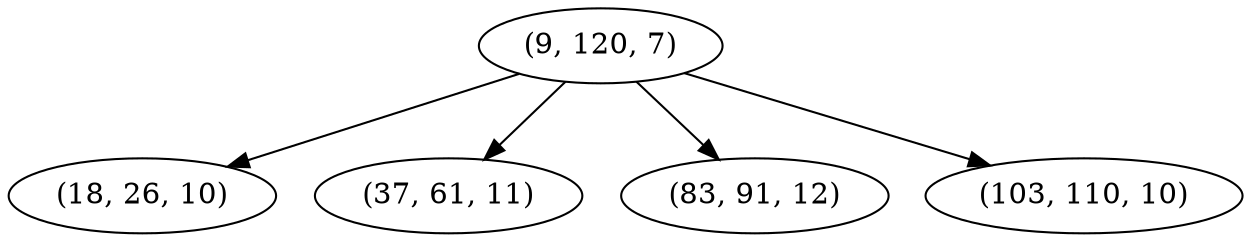 digraph tree {
    "(9, 120, 7)";
    "(18, 26, 10)";
    "(37, 61, 11)";
    "(83, 91, 12)";
    "(103, 110, 10)";
    "(9, 120, 7)" -> "(18, 26, 10)";
    "(9, 120, 7)" -> "(37, 61, 11)";
    "(9, 120, 7)" -> "(83, 91, 12)";
    "(9, 120, 7)" -> "(103, 110, 10)";
}
